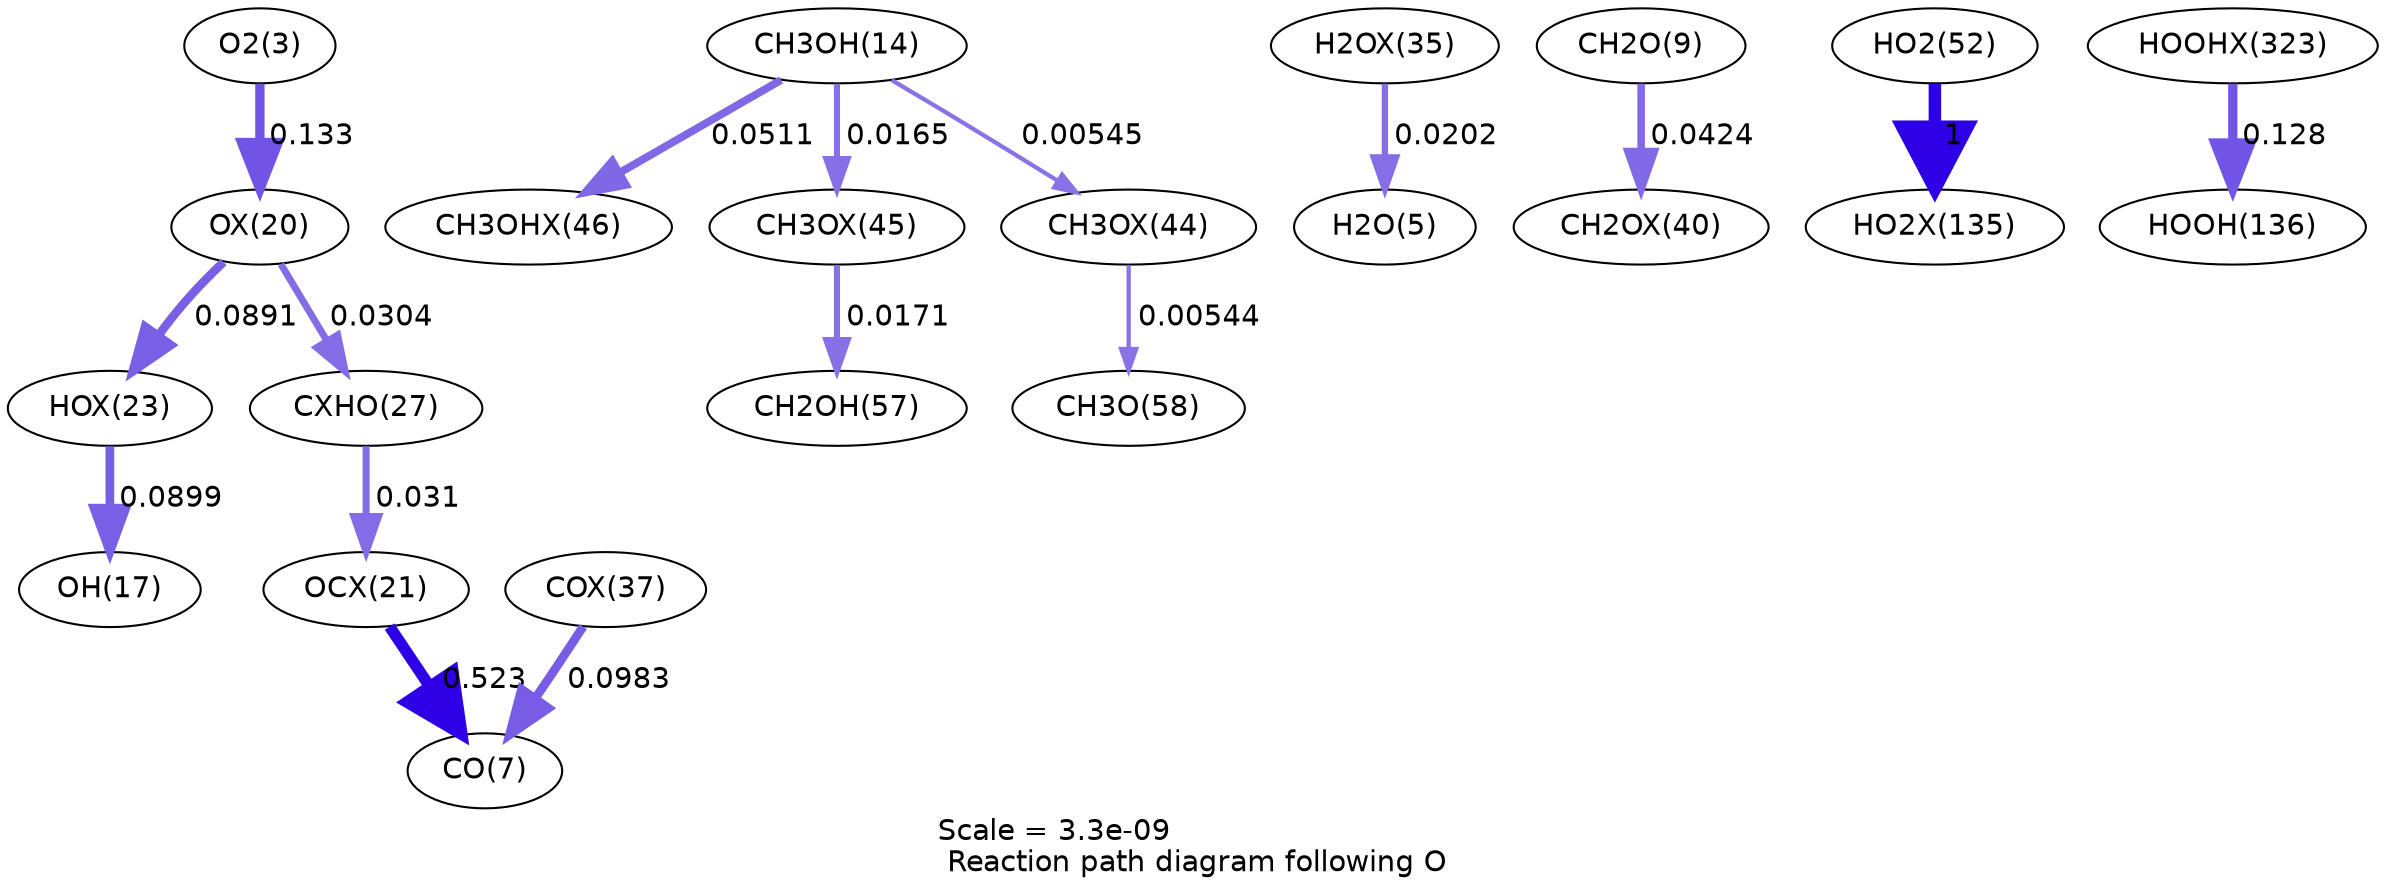 digraph reaction_paths {
center=1;
s5 -> s37[fontname="Helvetica", penwidth=4.48, arrowsize=2.24, color="0.7, 0.633, 0.9"
, label=" 0.133"];
s37 -> s40[fontname="Helvetica", penwidth=4.17, arrowsize=2.09, color="0.7, 0.589, 0.9"
, label=" 0.0891"];
s37 -> s43[fontname="Helvetica", penwidth=3.36, arrowsize=1.68, color="0.7, 0.53, 0.9"
, label=" 0.0304"];
s40 -> s19[fontname="Helvetica", penwidth=4.18, arrowsize=2.09, color="0.7, 0.59, 0.9"
, label=" 0.0899"];
s16 -> s54[fontname="Helvetica", penwidth=3.75, arrowsize=1.88, color="0.7, 0.551, 0.9"
, label=" 0.0511"];
s16 -> s53[fontname="Helvetica", penwidth=2.9, arrowsize=1.45, color="0.7, 0.516, 0.9"
, label=" 0.0165"];
s16 -> s52[fontname="Helvetica", penwidth=2.06, arrowsize=1.03, color="0.7, 0.505, 0.9"
, label=" 0.00545"];
s46 -> s7[fontname="Helvetica", penwidth=3.05, arrowsize=1.53, color="0.7, 0.52, 0.9"
, label=" 0.0202"];
s53 -> s22[fontname="Helvetica", penwidth=2.93, arrowsize=1.46, color="0.7, 0.517, 0.9"
, label=" 0.0171"];
s52 -> s23[fontname="Helvetica", penwidth=2.06, arrowsize=1.03, color="0.7, 0.505, 0.9"
, label=" 0.00544"];
s11 -> s51[fontname="Helvetica", penwidth=3.61, arrowsize=1.81, color="0.7, 0.542, 0.9"
, label=" 0.0424"];
s21 -> s59[fontname="Helvetica", penwidth=6, arrowsize=3, color="0.7, 1.5, 0.9"
, label=" 1"];
s43 -> s38[fontname="Helvetica", penwidth=3.38, arrowsize=1.69, color="0.7, 0.531, 0.9"
, label=" 0.031"];
s38 -> s9[fontname="Helvetica", penwidth=5.51, arrowsize=2.76, color="0.7, 1.02, 0.9"
, label=" 0.523"];
s48 -> s9[fontname="Helvetica", penwidth=4.25, arrowsize=2.12, color="0.7, 0.598, 0.9"
, label=" 0.0983"];
s73 -> s26[fontname="Helvetica", penwidth=4.45, arrowsize=2.22, color="0.7, 0.628, 0.9"
, label=" 0.128"];
s5 [ fontname="Helvetica", label="O2(3)"];
s7 [ fontname="Helvetica", label="H2O(5)"];
s9 [ fontname="Helvetica", label="CO(7)"];
s11 [ fontname="Helvetica", label="CH2O(9)"];
s16 [ fontname="Helvetica", label="CH3OH(14)"];
s19 [ fontname="Helvetica", label="OH(17)"];
s21 [ fontname="Helvetica", label="HO2(52)"];
s22 [ fontname="Helvetica", label="CH2OH(57)"];
s23 [ fontname="Helvetica", label="CH3O(58)"];
s26 [ fontname="Helvetica", label="HOOH(136)"];
s37 [ fontname="Helvetica", label="OX(20)"];
s38 [ fontname="Helvetica", label="OCX(21)"];
s40 [ fontname="Helvetica", label="HOX(23)"];
s43 [ fontname="Helvetica", label="CXHO(27)"];
s46 [ fontname="Helvetica", label="H2OX(35)"];
s48 [ fontname="Helvetica", label="COX(37)"];
s51 [ fontname="Helvetica", label="CH2OX(40)"];
s52 [ fontname="Helvetica", label="CH3OX(44)"];
s53 [ fontname="Helvetica", label="CH3OX(45)"];
s54 [ fontname="Helvetica", label="CH3OHX(46)"];
s59 [ fontname="Helvetica", label="HO2X(135)"];
s73 [ fontname="Helvetica", label="HOOHX(323)"];
 label = "Scale = 3.3e-09\l Reaction path diagram following O";
 fontname = "Helvetica";
}
